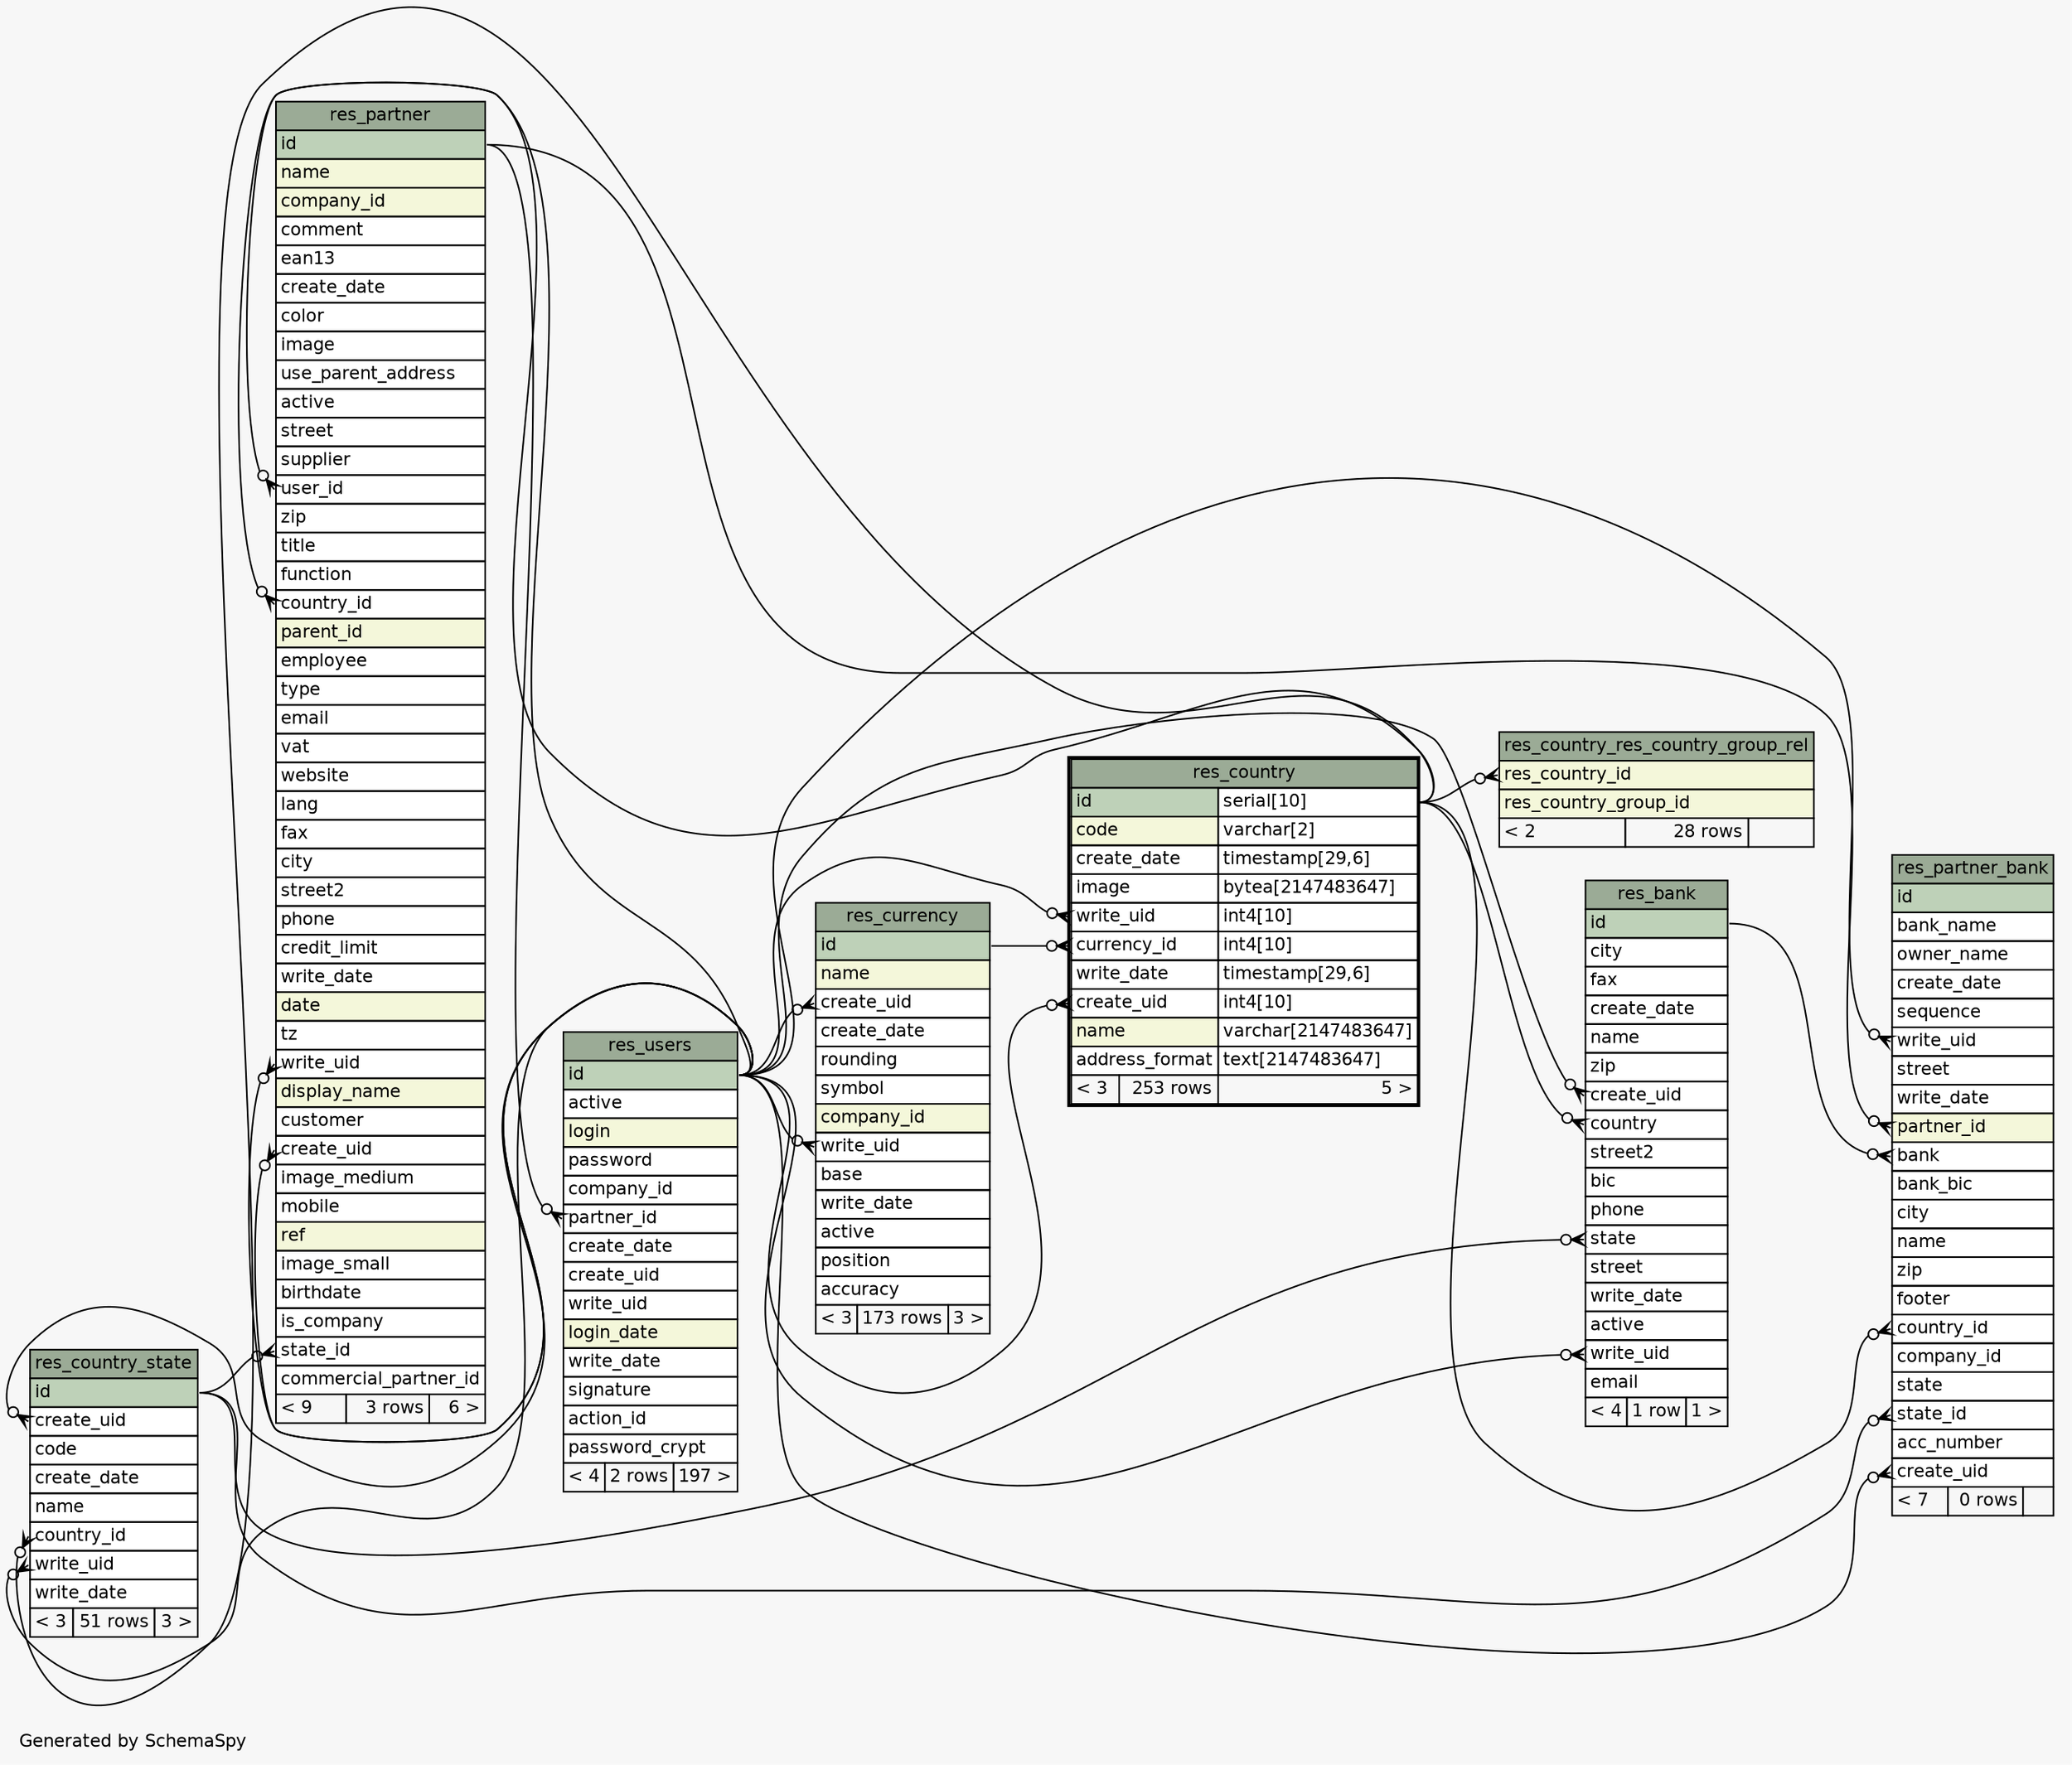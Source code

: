 // dot 2.36.0 on Linux 3.13.0-68-generic
// SchemaSpy rev 590
digraph "oneDegreeRelationshipsDiagram" {
  graph [
    rankdir="RL"
    bgcolor="#f7f7f7"
    label="\nGenerated by SchemaSpy"
    labeljust="l"
    nodesep="0.18"
    ranksep="0.46"
    fontname="Helvetica"
    fontsize="11"
  ];
  node [
    fontname="Helvetica"
    fontsize="11"
    shape="plaintext"
  ];
  edge [
    arrowsize="0.8"
  ];
  "res_bank":"country":w -> "res_country":"id.type":e [arrowhead=none dir=back arrowtail=crowodot];
  "res_bank":"create_uid":w -> "res_users":"id":e [arrowhead=none dir=back arrowtail=crowodot];
  "res_bank":"state":w -> "res_country_state":"id":e [arrowhead=none dir=back arrowtail=crowodot];
  "res_bank":"write_uid":w -> "res_users":"id":e [arrowhead=none dir=back arrowtail=crowodot];
  "res_country":"create_uid":w -> "res_users":"id":e [arrowhead=none dir=back arrowtail=crowodot];
  "res_country":"currency_id":w -> "res_currency":"id":e [arrowhead=none dir=back arrowtail=crowodot];
  "res_country":"write_uid":w -> "res_users":"id":e [arrowhead=none dir=back arrowtail=crowodot];
  "res_country_res_country_group_rel":"res_country_id":w -> "res_country":"id.type":e [arrowhead=none dir=back arrowtail=crowodot];
  "res_country_state":"country_id":w -> "res_country":"id.type":e [arrowhead=none dir=back arrowtail=crowodot];
  "res_country_state":"create_uid":w -> "res_users":"id":e [arrowhead=none dir=back arrowtail=crowodot];
  "res_country_state":"write_uid":w -> "res_users":"id":e [arrowhead=none dir=back arrowtail=crowodot];
  "res_currency":"create_uid":w -> "res_users":"id":e [arrowhead=none dir=back arrowtail=crowodot];
  "res_currency":"write_uid":w -> "res_users":"id":e [arrowhead=none dir=back arrowtail=crowodot];
  "res_partner":"country_id":w -> "res_country":"id.type":e [arrowhead=none dir=back arrowtail=crowodot];
  "res_partner":"create_uid":w -> "res_users":"id":e [arrowhead=none dir=back arrowtail=crowodot];
  "res_partner":"state_id":w -> "res_country_state":"id":e [arrowhead=none dir=back arrowtail=crowodot];
  "res_partner":"user_id":w -> "res_users":"id":e [arrowhead=none dir=back arrowtail=crowodot];
  "res_partner":"write_uid":w -> "res_users":"id":e [arrowhead=none dir=back arrowtail=crowodot];
  "res_partner_bank":"bank":w -> "res_bank":"id":e [arrowhead=none dir=back arrowtail=crowodot];
  "res_partner_bank":"country_id":w -> "res_country":"id.type":e [arrowhead=none dir=back arrowtail=crowodot];
  "res_partner_bank":"create_uid":w -> "res_users":"id":e [arrowhead=none dir=back arrowtail=crowodot];
  "res_partner_bank":"partner_id":w -> "res_partner":"id":e [arrowhead=none dir=back arrowtail=crowodot];
  "res_partner_bank":"state_id":w -> "res_country_state":"id":e [arrowhead=none dir=back arrowtail=crowodot];
  "res_partner_bank":"write_uid":w -> "res_users":"id":e [arrowhead=none dir=back arrowtail=crowodot];
  "res_users":"partner_id":w -> "res_partner":"id":e [arrowhead=none dir=back arrowtail=crowodot];
  "res_bank" [
    label=<
    <TABLE BORDER="0" CELLBORDER="1" CELLSPACING="0" BGCOLOR="#ffffff">
      <TR><TD COLSPAN="3" BGCOLOR="#9bab96" ALIGN="CENTER">res_bank</TD></TR>
      <TR><TD PORT="id" COLSPAN="3" BGCOLOR="#bed1b8" ALIGN="LEFT">id</TD></TR>
      <TR><TD PORT="city" COLSPAN="3" ALIGN="LEFT">city</TD></TR>
      <TR><TD PORT="fax" COLSPAN="3" ALIGN="LEFT">fax</TD></TR>
      <TR><TD PORT="create_date" COLSPAN="3" ALIGN="LEFT">create_date</TD></TR>
      <TR><TD PORT="name" COLSPAN="3" ALIGN="LEFT">name</TD></TR>
      <TR><TD PORT="zip" COLSPAN="3" ALIGN="LEFT">zip</TD></TR>
      <TR><TD PORT="create_uid" COLSPAN="3" ALIGN="LEFT">create_uid</TD></TR>
      <TR><TD PORT="country" COLSPAN="3" ALIGN="LEFT">country</TD></TR>
      <TR><TD PORT="street2" COLSPAN="3" ALIGN="LEFT">street2</TD></TR>
      <TR><TD PORT="bic" COLSPAN="3" ALIGN="LEFT">bic</TD></TR>
      <TR><TD PORT="phone" COLSPAN="3" ALIGN="LEFT">phone</TD></TR>
      <TR><TD PORT="state" COLSPAN="3" ALIGN="LEFT">state</TD></TR>
      <TR><TD PORT="street" COLSPAN="3" ALIGN="LEFT">street</TD></TR>
      <TR><TD PORT="write_date" COLSPAN="3" ALIGN="LEFT">write_date</TD></TR>
      <TR><TD PORT="active" COLSPAN="3" ALIGN="LEFT">active</TD></TR>
      <TR><TD PORT="write_uid" COLSPAN="3" ALIGN="LEFT">write_uid</TD></TR>
      <TR><TD PORT="email" COLSPAN="3" ALIGN="LEFT">email</TD></TR>
      <TR><TD ALIGN="LEFT" BGCOLOR="#f7f7f7">&lt; 4</TD><TD ALIGN="RIGHT" BGCOLOR="#f7f7f7">1 row</TD><TD ALIGN="RIGHT" BGCOLOR="#f7f7f7">1 &gt;</TD></TR>
    </TABLE>>
    URL="res_bank.html"
    tooltip="res_bank"
  ];
  "res_country" [
    label=<
    <TABLE BORDER="2" CELLBORDER="1" CELLSPACING="0" BGCOLOR="#ffffff">
      <TR><TD COLSPAN="3" BGCOLOR="#9bab96" ALIGN="CENTER">res_country</TD></TR>
      <TR><TD PORT="id" COLSPAN="2" BGCOLOR="#bed1b8" ALIGN="LEFT">id</TD><TD PORT="id.type" ALIGN="LEFT">serial[10]</TD></TR>
      <TR><TD PORT="code" COLSPAN="2" BGCOLOR="#f4f7da" ALIGN="LEFT">code</TD><TD PORT="code.type" ALIGN="LEFT">varchar[2]</TD></TR>
      <TR><TD PORT="create_date" COLSPAN="2" ALIGN="LEFT">create_date</TD><TD PORT="create_date.type" ALIGN="LEFT">timestamp[29,6]</TD></TR>
      <TR><TD PORT="image" COLSPAN="2" ALIGN="LEFT">image</TD><TD PORT="image.type" ALIGN="LEFT">bytea[2147483647]</TD></TR>
      <TR><TD PORT="write_uid" COLSPAN="2" ALIGN="LEFT">write_uid</TD><TD PORT="write_uid.type" ALIGN="LEFT">int4[10]</TD></TR>
      <TR><TD PORT="currency_id" COLSPAN="2" ALIGN="LEFT">currency_id</TD><TD PORT="currency_id.type" ALIGN="LEFT">int4[10]</TD></TR>
      <TR><TD PORT="write_date" COLSPAN="2" ALIGN="LEFT">write_date</TD><TD PORT="write_date.type" ALIGN="LEFT">timestamp[29,6]</TD></TR>
      <TR><TD PORT="create_uid" COLSPAN="2" ALIGN="LEFT">create_uid</TD><TD PORT="create_uid.type" ALIGN="LEFT">int4[10]</TD></TR>
      <TR><TD PORT="name" COLSPAN="2" BGCOLOR="#f4f7da" ALIGN="LEFT">name</TD><TD PORT="name.type" ALIGN="LEFT">varchar[2147483647]</TD></TR>
      <TR><TD PORT="address_format" COLSPAN="2" ALIGN="LEFT">address_format</TD><TD PORT="address_format.type" ALIGN="LEFT">text[2147483647]</TD></TR>
      <TR><TD ALIGN="LEFT" BGCOLOR="#f7f7f7">&lt; 3</TD><TD ALIGN="RIGHT" BGCOLOR="#f7f7f7">253 rows</TD><TD ALIGN="RIGHT" BGCOLOR="#f7f7f7">5 &gt;</TD></TR>
    </TABLE>>
    URL="res_country.html"
    tooltip="res_country"
  ];
  "res_country_res_country_group_rel" [
    label=<
    <TABLE BORDER="0" CELLBORDER="1" CELLSPACING="0" BGCOLOR="#ffffff">
      <TR><TD COLSPAN="3" BGCOLOR="#9bab96" ALIGN="CENTER">res_country_res_country_group_rel</TD></TR>
      <TR><TD PORT="res_country_id" COLSPAN="3" BGCOLOR="#f4f7da" ALIGN="LEFT">res_country_id</TD></TR>
      <TR><TD PORT="res_country_group_id" COLSPAN="3" BGCOLOR="#f4f7da" ALIGN="LEFT">res_country_group_id</TD></TR>
      <TR><TD ALIGN="LEFT" BGCOLOR="#f7f7f7">&lt; 2</TD><TD ALIGN="RIGHT" BGCOLOR="#f7f7f7">28 rows</TD><TD ALIGN="RIGHT" BGCOLOR="#f7f7f7">  </TD></TR>
    </TABLE>>
    URL="res_country_res_country_group_rel.html"
    tooltip="res_country_res_country_group_rel"
  ];
  "res_country_state" [
    label=<
    <TABLE BORDER="0" CELLBORDER="1" CELLSPACING="0" BGCOLOR="#ffffff">
      <TR><TD COLSPAN="3" BGCOLOR="#9bab96" ALIGN="CENTER">res_country_state</TD></TR>
      <TR><TD PORT="id" COLSPAN="3" BGCOLOR="#bed1b8" ALIGN="LEFT">id</TD></TR>
      <TR><TD PORT="create_uid" COLSPAN="3" ALIGN="LEFT">create_uid</TD></TR>
      <TR><TD PORT="code" COLSPAN="3" ALIGN="LEFT">code</TD></TR>
      <TR><TD PORT="create_date" COLSPAN="3" ALIGN="LEFT">create_date</TD></TR>
      <TR><TD PORT="name" COLSPAN="3" ALIGN="LEFT">name</TD></TR>
      <TR><TD PORT="country_id" COLSPAN="3" ALIGN="LEFT">country_id</TD></TR>
      <TR><TD PORT="write_uid" COLSPAN="3" ALIGN="LEFT">write_uid</TD></TR>
      <TR><TD PORT="write_date" COLSPAN="3" ALIGN="LEFT">write_date</TD></TR>
      <TR><TD ALIGN="LEFT" BGCOLOR="#f7f7f7">&lt; 3</TD><TD ALIGN="RIGHT" BGCOLOR="#f7f7f7">51 rows</TD><TD ALIGN="RIGHT" BGCOLOR="#f7f7f7">3 &gt;</TD></TR>
    </TABLE>>
    URL="res_country_state.html"
    tooltip="res_country_state"
  ];
  "res_currency" [
    label=<
    <TABLE BORDER="0" CELLBORDER="1" CELLSPACING="0" BGCOLOR="#ffffff">
      <TR><TD COLSPAN="3" BGCOLOR="#9bab96" ALIGN="CENTER">res_currency</TD></TR>
      <TR><TD PORT="id" COLSPAN="3" BGCOLOR="#bed1b8" ALIGN="LEFT">id</TD></TR>
      <TR><TD PORT="name" COLSPAN="3" BGCOLOR="#f4f7da" ALIGN="LEFT">name</TD></TR>
      <TR><TD PORT="create_uid" COLSPAN="3" ALIGN="LEFT">create_uid</TD></TR>
      <TR><TD PORT="create_date" COLSPAN="3" ALIGN="LEFT">create_date</TD></TR>
      <TR><TD PORT="rounding" COLSPAN="3" ALIGN="LEFT">rounding</TD></TR>
      <TR><TD PORT="symbol" COLSPAN="3" ALIGN="LEFT">symbol</TD></TR>
      <TR><TD PORT="company_id" COLSPAN="3" BGCOLOR="#f4f7da" ALIGN="LEFT">company_id</TD></TR>
      <TR><TD PORT="write_uid" COLSPAN="3" ALIGN="LEFT">write_uid</TD></TR>
      <TR><TD PORT="base" COLSPAN="3" ALIGN="LEFT">base</TD></TR>
      <TR><TD PORT="write_date" COLSPAN="3" ALIGN="LEFT">write_date</TD></TR>
      <TR><TD PORT="active" COLSPAN="3" ALIGN="LEFT">active</TD></TR>
      <TR><TD PORT="position" COLSPAN="3" ALIGN="LEFT">position</TD></TR>
      <TR><TD PORT="accuracy" COLSPAN="3" ALIGN="LEFT">accuracy</TD></TR>
      <TR><TD ALIGN="LEFT" BGCOLOR="#f7f7f7">&lt; 3</TD><TD ALIGN="RIGHT" BGCOLOR="#f7f7f7">173 rows</TD><TD ALIGN="RIGHT" BGCOLOR="#f7f7f7">3 &gt;</TD></TR>
    </TABLE>>
    URL="res_currency.html"
    tooltip="res_currency"
  ];
  "res_partner" [
    label=<
    <TABLE BORDER="0" CELLBORDER="1" CELLSPACING="0" BGCOLOR="#ffffff">
      <TR><TD COLSPAN="3" BGCOLOR="#9bab96" ALIGN="CENTER">res_partner</TD></TR>
      <TR><TD PORT="id" COLSPAN="3" BGCOLOR="#bed1b8" ALIGN="LEFT">id</TD></TR>
      <TR><TD PORT="name" COLSPAN="3" BGCOLOR="#f4f7da" ALIGN="LEFT">name</TD></TR>
      <TR><TD PORT="company_id" COLSPAN="3" BGCOLOR="#f4f7da" ALIGN="LEFT">company_id</TD></TR>
      <TR><TD PORT="comment" COLSPAN="3" ALIGN="LEFT">comment</TD></TR>
      <TR><TD PORT="ean13" COLSPAN="3" ALIGN="LEFT">ean13</TD></TR>
      <TR><TD PORT="create_date" COLSPAN="3" ALIGN="LEFT">create_date</TD></TR>
      <TR><TD PORT="color" COLSPAN="3" ALIGN="LEFT">color</TD></TR>
      <TR><TD PORT="image" COLSPAN="3" ALIGN="LEFT">image</TD></TR>
      <TR><TD PORT="use_parent_address" COLSPAN="3" ALIGN="LEFT">use_parent_address</TD></TR>
      <TR><TD PORT="active" COLSPAN="3" ALIGN="LEFT">active</TD></TR>
      <TR><TD PORT="street" COLSPAN="3" ALIGN="LEFT">street</TD></TR>
      <TR><TD PORT="supplier" COLSPAN="3" ALIGN="LEFT">supplier</TD></TR>
      <TR><TD PORT="user_id" COLSPAN="3" ALIGN="LEFT">user_id</TD></TR>
      <TR><TD PORT="zip" COLSPAN="3" ALIGN="LEFT">zip</TD></TR>
      <TR><TD PORT="title" COLSPAN="3" ALIGN="LEFT">title</TD></TR>
      <TR><TD PORT="function" COLSPAN="3" ALIGN="LEFT">function</TD></TR>
      <TR><TD PORT="country_id" COLSPAN="3" ALIGN="LEFT">country_id</TD></TR>
      <TR><TD PORT="parent_id" COLSPAN="3" BGCOLOR="#f4f7da" ALIGN="LEFT">parent_id</TD></TR>
      <TR><TD PORT="employee" COLSPAN="3" ALIGN="LEFT">employee</TD></TR>
      <TR><TD PORT="type" COLSPAN="3" ALIGN="LEFT">type</TD></TR>
      <TR><TD PORT="email" COLSPAN="3" ALIGN="LEFT">email</TD></TR>
      <TR><TD PORT="vat" COLSPAN="3" ALIGN="LEFT">vat</TD></TR>
      <TR><TD PORT="website" COLSPAN="3" ALIGN="LEFT">website</TD></TR>
      <TR><TD PORT="lang" COLSPAN="3" ALIGN="LEFT">lang</TD></TR>
      <TR><TD PORT="fax" COLSPAN="3" ALIGN="LEFT">fax</TD></TR>
      <TR><TD PORT="city" COLSPAN="3" ALIGN="LEFT">city</TD></TR>
      <TR><TD PORT="street2" COLSPAN="3" ALIGN="LEFT">street2</TD></TR>
      <TR><TD PORT="phone" COLSPAN="3" ALIGN="LEFT">phone</TD></TR>
      <TR><TD PORT="credit_limit" COLSPAN="3" ALIGN="LEFT">credit_limit</TD></TR>
      <TR><TD PORT="write_date" COLSPAN="3" ALIGN="LEFT">write_date</TD></TR>
      <TR><TD PORT="date" COLSPAN="3" BGCOLOR="#f4f7da" ALIGN="LEFT">date</TD></TR>
      <TR><TD PORT="tz" COLSPAN="3" ALIGN="LEFT">tz</TD></TR>
      <TR><TD PORT="write_uid" COLSPAN="3" ALIGN="LEFT">write_uid</TD></TR>
      <TR><TD PORT="display_name" COLSPAN="3" BGCOLOR="#f4f7da" ALIGN="LEFT">display_name</TD></TR>
      <TR><TD PORT="customer" COLSPAN="3" ALIGN="LEFT">customer</TD></TR>
      <TR><TD PORT="create_uid" COLSPAN="3" ALIGN="LEFT">create_uid</TD></TR>
      <TR><TD PORT="image_medium" COLSPAN="3" ALIGN="LEFT">image_medium</TD></TR>
      <TR><TD PORT="mobile" COLSPAN="3" ALIGN="LEFT">mobile</TD></TR>
      <TR><TD PORT="ref" COLSPAN="3" BGCOLOR="#f4f7da" ALIGN="LEFT">ref</TD></TR>
      <TR><TD PORT="image_small" COLSPAN="3" ALIGN="LEFT">image_small</TD></TR>
      <TR><TD PORT="birthdate" COLSPAN="3" ALIGN="LEFT">birthdate</TD></TR>
      <TR><TD PORT="is_company" COLSPAN="3" ALIGN="LEFT">is_company</TD></TR>
      <TR><TD PORT="state_id" COLSPAN="3" ALIGN="LEFT">state_id</TD></TR>
      <TR><TD PORT="commercial_partner_id" COLSPAN="3" ALIGN="LEFT">commercial_partner_id</TD></TR>
      <TR><TD ALIGN="LEFT" BGCOLOR="#f7f7f7">&lt; 9</TD><TD ALIGN="RIGHT" BGCOLOR="#f7f7f7">3 rows</TD><TD ALIGN="RIGHT" BGCOLOR="#f7f7f7">6 &gt;</TD></TR>
    </TABLE>>
    URL="res_partner.html"
    tooltip="res_partner"
  ];
  "res_partner_bank" [
    label=<
    <TABLE BORDER="0" CELLBORDER="1" CELLSPACING="0" BGCOLOR="#ffffff">
      <TR><TD COLSPAN="3" BGCOLOR="#9bab96" ALIGN="CENTER">res_partner_bank</TD></TR>
      <TR><TD PORT="id" COLSPAN="3" BGCOLOR="#bed1b8" ALIGN="LEFT">id</TD></TR>
      <TR><TD PORT="bank_name" COLSPAN="3" ALIGN="LEFT">bank_name</TD></TR>
      <TR><TD PORT="owner_name" COLSPAN="3" ALIGN="LEFT">owner_name</TD></TR>
      <TR><TD PORT="create_date" COLSPAN="3" ALIGN="LEFT">create_date</TD></TR>
      <TR><TD PORT="sequence" COLSPAN="3" ALIGN="LEFT">sequence</TD></TR>
      <TR><TD PORT="write_uid" COLSPAN="3" ALIGN="LEFT">write_uid</TD></TR>
      <TR><TD PORT="street" COLSPAN="3" ALIGN="LEFT">street</TD></TR>
      <TR><TD PORT="write_date" COLSPAN="3" ALIGN="LEFT">write_date</TD></TR>
      <TR><TD PORT="partner_id" COLSPAN="3" BGCOLOR="#f4f7da" ALIGN="LEFT">partner_id</TD></TR>
      <TR><TD PORT="bank" COLSPAN="3" ALIGN="LEFT">bank</TD></TR>
      <TR><TD PORT="bank_bic" COLSPAN="3" ALIGN="LEFT">bank_bic</TD></TR>
      <TR><TD PORT="city" COLSPAN="3" ALIGN="LEFT">city</TD></TR>
      <TR><TD PORT="name" COLSPAN="3" ALIGN="LEFT">name</TD></TR>
      <TR><TD PORT="zip" COLSPAN="3" ALIGN="LEFT">zip</TD></TR>
      <TR><TD PORT="footer" COLSPAN="3" ALIGN="LEFT">footer</TD></TR>
      <TR><TD PORT="country_id" COLSPAN="3" ALIGN="LEFT">country_id</TD></TR>
      <TR><TD PORT="company_id" COLSPAN="3" ALIGN="LEFT">company_id</TD></TR>
      <TR><TD PORT="state" COLSPAN="3" ALIGN="LEFT">state</TD></TR>
      <TR><TD PORT="state_id" COLSPAN="3" ALIGN="LEFT">state_id</TD></TR>
      <TR><TD PORT="acc_number" COLSPAN="3" ALIGN="LEFT">acc_number</TD></TR>
      <TR><TD PORT="create_uid" COLSPAN="3" ALIGN="LEFT">create_uid</TD></TR>
      <TR><TD ALIGN="LEFT" BGCOLOR="#f7f7f7">&lt; 7</TD><TD ALIGN="RIGHT" BGCOLOR="#f7f7f7">0 rows</TD><TD ALIGN="RIGHT" BGCOLOR="#f7f7f7">  </TD></TR>
    </TABLE>>
    URL="res_partner_bank.html"
    tooltip="res_partner_bank"
  ];
  "res_users" [
    label=<
    <TABLE BORDER="0" CELLBORDER="1" CELLSPACING="0" BGCOLOR="#ffffff">
      <TR><TD COLSPAN="3" BGCOLOR="#9bab96" ALIGN="CENTER">res_users</TD></TR>
      <TR><TD PORT="id" COLSPAN="3" BGCOLOR="#bed1b8" ALIGN="LEFT">id</TD></TR>
      <TR><TD PORT="active" COLSPAN="3" ALIGN="LEFT">active</TD></TR>
      <TR><TD PORT="login" COLSPAN="3" BGCOLOR="#f4f7da" ALIGN="LEFT">login</TD></TR>
      <TR><TD PORT="password" COLSPAN="3" ALIGN="LEFT">password</TD></TR>
      <TR><TD PORT="company_id" COLSPAN="3" ALIGN="LEFT">company_id</TD></TR>
      <TR><TD PORT="partner_id" COLSPAN="3" ALIGN="LEFT">partner_id</TD></TR>
      <TR><TD PORT="create_date" COLSPAN="3" ALIGN="LEFT">create_date</TD></TR>
      <TR><TD PORT="create_uid" COLSPAN="3" ALIGN="LEFT">create_uid</TD></TR>
      <TR><TD PORT="write_uid" COLSPAN="3" ALIGN="LEFT">write_uid</TD></TR>
      <TR><TD PORT="login_date" COLSPAN="3" BGCOLOR="#f4f7da" ALIGN="LEFT">login_date</TD></TR>
      <TR><TD PORT="write_date" COLSPAN="3" ALIGN="LEFT">write_date</TD></TR>
      <TR><TD PORT="signature" COLSPAN="3" ALIGN="LEFT">signature</TD></TR>
      <TR><TD PORT="action_id" COLSPAN="3" ALIGN="LEFT">action_id</TD></TR>
      <TR><TD PORT="password_crypt" COLSPAN="3" ALIGN="LEFT">password_crypt</TD></TR>
      <TR><TD ALIGN="LEFT" BGCOLOR="#f7f7f7">&lt; 4</TD><TD ALIGN="RIGHT" BGCOLOR="#f7f7f7">2 rows</TD><TD ALIGN="RIGHT" BGCOLOR="#f7f7f7">197 &gt;</TD></TR>
    </TABLE>>
    URL="res_users.html"
    tooltip="res_users"
  ];
}
